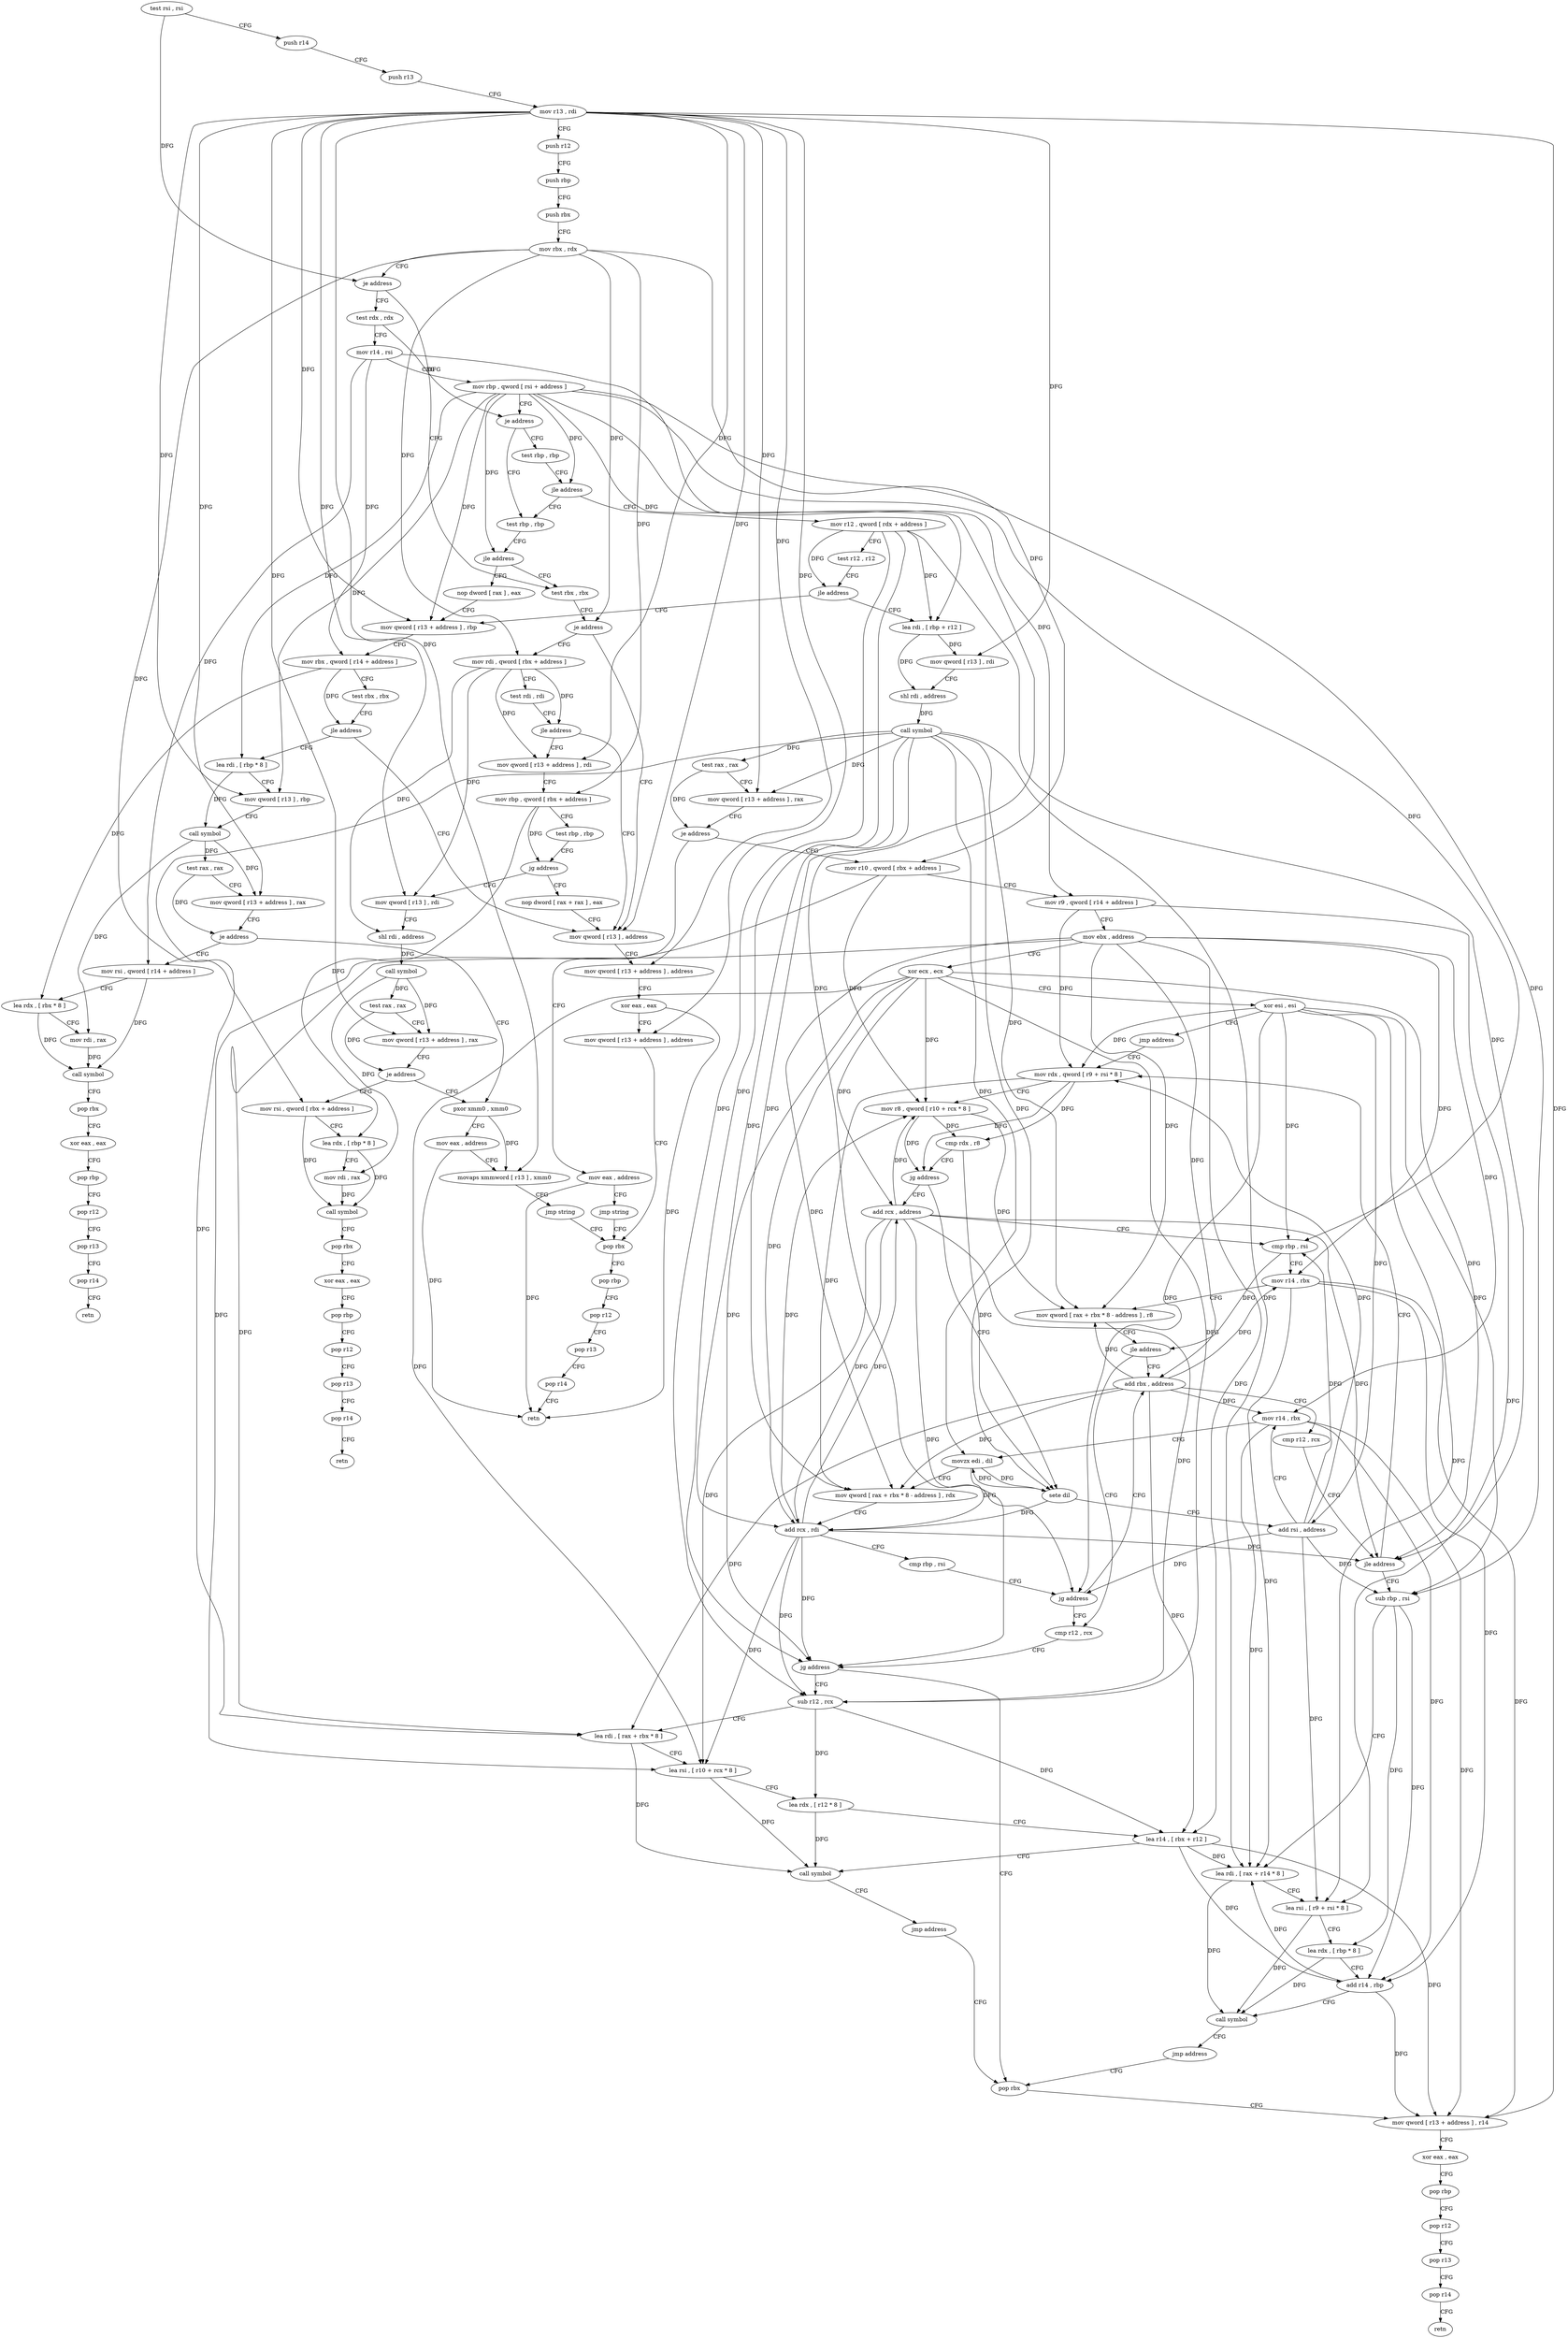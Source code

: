 digraph "func" {
"4409328" [label = "test rsi , rsi" ]
"4409331" [label = "push r14" ]
"4409333" [label = "push r13" ]
"4409335" [label = "mov r13 , rdi" ]
"4409338" [label = "push r12" ]
"4409340" [label = "push rbp" ]
"4409341" [label = "push rbx" ]
"4409342" [label = "mov rbx , rdx" ]
"4409345" [label = "je address" ]
"4409624" [label = "test rbx , rbx" ]
"4409351" [label = "test rdx , rdx" ]
"4409627" [label = "je address" ]
"4409656" [label = "mov qword [ r13 ] , address" ]
"4409629" [label = "mov rdi , qword [ rbx + address ]" ]
"4409354" [label = "mov r14 , rsi" ]
"4409357" [label = "mov rbp , qword [ rsi + address ]" ]
"4409361" [label = "je address" ]
"4409536" [label = "test rbp , rbp" ]
"4409367" [label = "test rbp , rbp" ]
"4409664" [label = "mov qword [ r13 + address ] , address" ]
"4409672" [label = "xor eax , eax" ]
"4409674" [label = "mov qword [ r13 + address ] , address" ]
"4409682" [label = "pop rbx" ]
"4409633" [label = "test rdi , rdi" ]
"4409636" [label = "jle address" ]
"4409638" [label = "mov qword [ r13 + address ] , rdi" ]
"4409539" [label = "jle address" ]
"4409541" [label = "nop dword [ rax ] , eax" ]
"4409370" [label = "jle address" ]
"4409376" [label = "mov r12 , qword [ rdx + address ]" ]
"4409642" [label = "mov rbp , qword [ rbx + address ]" ]
"4409646" [label = "test rbp , rbp" ]
"4409649" [label = "jg address" ]
"4409696" [label = "mov qword [ r13 ] , rdi" ]
"4409651" [label = "nop dword [ rax + rax ] , eax" ]
"4409544" [label = "mov qword [ r13 + address ] , rbp" ]
"4409380" [label = "test r12 , r12" ]
"4409383" [label = "jle address" ]
"4409389" [label = "lea rdi , [ rbp + r12 ]" ]
"4409700" [label = "shl rdi , address" ]
"4409704" [label = "call symbol" ]
"4409709" [label = "test rax , rax" ]
"4409712" [label = "mov qword [ r13 + address ] , rax" ]
"4409716" [label = "je address" ]
"4409832" [label = "pxor xmm0 , xmm0" ]
"4409718" [label = "mov rsi , qword [ rbx + address ]" ]
"4409557" [label = "lea rdi , [ rbp * 8 ]" ]
"4409565" [label = "mov qword [ r13 ] , rbp" ]
"4409569" [label = "call symbol" ]
"4409574" [label = "test rax , rax" ]
"4409577" [label = "mov qword [ r13 + address ] , rax" ]
"4409581" [label = "je address" ]
"4409587" [label = "mov rsi , qword [ r14 + address ]" ]
"4409548" [label = "mov rbx , qword [ r14 + address ]" ]
"4409552" [label = "test rbx , rbx" ]
"4409555" [label = "jle address" ]
"4409394" [label = "mov qword [ r13 ] , rdi" ]
"4409398" [label = "shl rdi , address" ]
"4409402" [label = "call symbol" ]
"4409407" [label = "test rax , rax" ]
"4409410" [label = "mov qword [ r13 + address ] , rax" ]
"4409414" [label = "je address" ]
"4409856" [label = "mov eax , address" ]
"4409420" [label = "mov r10 , qword [ rbx + address ]" ]
"4409836" [label = "mov eax , address" ]
"4409841" [label = "movaps xmmword [ r13 ] , xmm0" ]
"4409846" [label = "jmp string" ]
"4409722" [label = "lea rdx , [ rbp * 8 ]" ]
"4409730" [label = "mov rdi , rax" ]
"4409733" [label = "call symbol" ]
"4409738" [label = "pop rbx" ]
"4409739" [label = "xor eax , eax" ]
"4409741" [label = "pop rbp" ]
"4409742" [label = "pop r12" ]
"4409744" [label = "pop r13" ]
"4409746" [label = "pop r14" ]
"4409748" [label = "retn" ]
"4409591" [label = "lea rdx , [ rbx * 8 ]" ]
"4409599" [label = "mov rdi , rax" ]
"4409602" [label = "call symbol" ]
"4409607" [label = "pop rbx" ]
"4409608" [label = "xor eax , eax" ]
"4409610" [label = "pop rbp" ]
"4409611" [label = "pop r12" ]
"4409613" [label = "pop r13" ]
"4409615" [label = "pop r14" ]
"4409617" [label = "retn" ]
"4409861" [label = "jmp string" ]
"4409424" [label = "mov r9 , qword [ r14 + address ]" ]
"4409428" [label = "mov ebx , address" ]
"4409433" [label = "xor ecx , ecx" ]
"4409435" [label = "xor esi , esi" ]
"4409437" [label = "jmp address" ]
"4409470" [label = "mov rdx , qword [ r9 + rsi * 8 ]" ]
"4409683" [label = "pop rbp" ]
"4409684" [label = "pop r12" ]
"4409686" [label = "pop r13" ]
"4409688" [label = "pop r14" ]
"4409690" [label = "retn" ]
"4409474" [label = "mov r8 , qword [ r10 + rcx * 8 ]" ]
"4409478" [label = "cmp rdx , r8" ]
"4409481" [label = "jg address" ]
"4409440" [label = "add rcx , address" ]
"4409483" [label = "sete dil" ]
"4409444" [label = "cmp rbp , rsi" ]
"4409447" [label = "mov r14 , rbx" ]
"4409450" [label = "mov qword [ rax + rbx * 8 - address ] , r8" ]
"4409455" [label = "jle address" ]
"4409511" [label = "cmp r12 , rcx" ]
"4409457" [label = "add rbx , address" ]
"4409487" [label = "add rsi , address" ]
"4409491" [label = "mov r14 , rbx" ]
"4409494" [label = "movzx edi , dil" ]
"4409498" [label = "mov qword [ rax + rbx * 8 - address ] , rdx" ]
"4409503" [label = "add rcx , rdi" ]
"4409506" [label = "cmp rbp , rsi" ]
"4409509" [label = "jg address" ]
"4409514" [label = "jg address" ]
"4409792" [label = "sub r12 , rcx" ]
"4409520" [label = "pop rbx" ]
"4409461" [label = "cmp r12 , rcx" ]
"4409464" [label = "jle address" ]
"4409752" [label = "sub rbp , rsi" ]
"4409795" [label = "lea rdi , [ rax + rbx * 8 ]" ]
"4409799" [label = "lea rsi , [ r10 + rcx * 8 ]" ]
"4409803" [label = "lea rdx , [ r12 * 8 ]" ]
"4409811" [label = "lea r14 , [ rbx + r12 ]" ]
"4409815" [label = "call symbol" ]
"4409820" [label = "jmp address" ]
"4409521" [label = "mov qword [ r13 + address ] , r14" ]
"4409525" [label = "xor eax , eax" ]
"4409527" [label = "pop rbp" ]
"4409528" [label = "pop r12" ]
"4409530" [label = "pop r13" ]
"4409532" [label = "pop r14" ]
"4409534" [label = "retn" ]
"4409755" [label = "lea rdi , [ rax + r14 * 8 ]" ]
"4409759" [label = "lea rsi , [ r9 + rsi * 8 ]" ]
"4409763" [label = "lea rdx , [ rbp * 8 ]" ]
"4409771" [label = "add r14 , rbp" ]
"4409774" [label = "call symbol" ]
"4409779" [label = "jmp address" ]
"4409328" -> "4409331" [ label = "CFG" ]
"4409328" -> "4409345" [ label = "DFG" ]
"4409331" -> "4409333" [ label = "CFG" ]
"4409333" -> "4409335" [ label = "CFG" ]
"4409335" -> "4409338" [ label = "CFG" ]
"4409335" -> "4409656" [ label = "DFG" ]
"4409335" -> "4409664" [ label = "DFG" ]
"4409335" -> "4409674" [ label = "DFG" ]
"4409335" -> "4409638" [ label = "DFG" ]
"4409335" -> "4409696" [ label = "DFG" ]
"4409335" -> "4409712" [ label = "DFG" ]
"4409335" -> "4409544" [ label = "DFG" ]
"4409335" -> "4409394" [ label = "DFG" ]
"4409335" -> "4409410" [ label = "DFG" ]
"4409335" -> "4409841" [ label = "DFG" ]
"4409335" -> "4409565" [ label = "DFG" ]
"4409335" -> "4409577" [ label = "DFG" ]
"4409335" -> "4409521" [ label = "DFG" ]
"4409338" -> "4409340" [ label = "CFG" ]
"4409340" -> "4409341" [ label = "CFG" ]
"4409341" -> "4409342" [ label = "CFG" ]
"4409342" -> "4409345" [ label = "CFG" ]
"4409342" -> "4409627" [ label = "DFG" ]
"4409342" -> "4409629" [ label = "DFG" ]
"4409342" -> "4409642" [ label = "DFG" ]
"4409342" -> "4409718" [ label = "DFG" ]
"4409342" -> "4409420" [ label = "DFG" ]
"4409345" -> "4409624" [ label = "CFG" ]
"4409345" -> "4409351" [ label = "CFG" ]
"4409624" -> "4409627" [ label = "CFG" ]
"4409351" -> "4409354" [ label = "CFG" ]
"4409351" -> "4409361" [ label = "DFG" ]
"4409627" -> "4409656" [ label = "CFG" ]
"4409627" -> "4409629" [ label = "CFG" ]
"4409656" -> "4409664" [ label = "CFG" ]
"4409629" -> "4409633" [ label = "CFG" ]
"4409629" -> "4409636" [ label = "DFG" ]
"4409629" -> "4409638" [ label = "DFG" ]
"4409629" -> "4409696" [ label = "DFG" ]
"4409629" -> "4409700" [ label = "DFG" ]
"4409354" -> "4409357" [ label = "CFG" ]
"4409354" -> "4409548" [ label = "DFG" ]
"4409354" -> "4409424" [ label = "DFG" ]
"4409354" -> "4409587" [ label = "DFG" ]
"4409357" -> "4409361" [ label = "CFG" ]
"4409357" -> "4409539" [ label = "DFG" ]
"4409357" -> "4409370" [ label = "DFG" ]
"4409357" -> "4409544" [ label = "DFG" ]
"4409357" -> "4409389" [ label = "DFG" ]
"4409357" -> "4409557" [ label = "DFG" ]
"4409357" -> "4409565" [ label = "DFG" ]
"4409357" -> "4409444" [ label = "DFG" ]
"4409357" -> "4409509" [ label = "DFG" ]
"4409357" -> "4409752" [ label = "DFG" ]
"4409361" -> "4409536" [ label = "CFG" ]
"4409361" -> "4409367" [ label = "CFG" ]
"4409536" -> "4409539" [ label = "CFG" ]
"4409367" -> "4409370" [ label = "CFG" ]
"4409664" -> "4409672" [ label = "CFG" ]
"4409672" -> "4409674" [ label = "CFG" ]
"4409672" -> "4409690" [ label = "DFG" ]
"4409674" -> "4409682" [ label = "CFG" ]
"4409682" -> "4409683" [ label = "CFG" ]
"4409633" -> "4409636" [ label = "CFG" ]
"4409636" -> "4409656" [ label = "CFG" ]
"4409636" -> "4409638" [ label = "CFG" ]
"4409638" -> "4409642" [ label = "CFG" ]
"4409539" -> "4409624" [ label = "CFG" ]
"4409539" -> "4409541" [ label = "CFG" ]
"4409541" -> "4409544" [ label = "CFG" ]
"4409370" -> "4409536" [ label = "CFG" ]
"4409370" -> "4409376" [ label = "CFG" ]
"4409376" -> "4409380" [ label = "CFG" ]
"4409376" -> "4409383" [ label = "DFG" ]
"4409376" -> "4409389" [ label = "DFG" ]
"4409376" -> "4409514" [ label = "DFG" ]
"4409376" -> "4409464" [ label = "DFG" ]
"4409376" -> "4409792" [ label = "DFG" ]
"4409642" -> "4409646" [ label = "CFG" ]
"4409642" -> "4409649" [ label = "DFG" ]
"4409642" -> "4409722" [ label = "DFG" ]
"4409646" -> "4409649" [ label = "CFG" ]
"4409649" -> "4409696" [ label = "CFG" ]
"4409649" -> "4409651" [ label = "CFG" ]
"4409696" -> "4409700" [ label = "CFG" ]
"4409651" -> "4409656" [ label = "CFG" ]
"4409544" -> "4409548" [ label = "CFG" ]
"4409380" -> "4409383" [ label = "CFG" ]
"4409383" -> "4409544" [ label = "CFG" ]
"4409383" -> "4409389" [ label = "CFG" ]
"4409389" -> "4409394" [ label = "DFG" ]
"4409389" -> "4409398" [ label = "DFG" ]
"4409700" -> "4409704" [ label = "DFG" ]
"4409704" -> "4409709" [ label = "DFG" ]
"4409704" -> "4409712" [ label = "DFG" ]
"4409704" -> "4409730" [ label = "DFG" ]
"4409709" -> "4409712" [ label = "CFG" ]
"4409709" -> "4409716" [ label = "DFG" ]
"4409712" -> "4409716" [ label = "CFG" ]
"4409716" -> "4409832" [ label = "CFG" ]
"4409716" -> "4409718" [ label = "CFG" ]
"4409832" -> "4409836" [ label = "CFG" ]
"4409832" -> "4409841" [ label = "DFG" ]
"4409718" -> "4409722" [ label = "CFG" ]
"4409718" -> "4409733" [ label = "DFG" ]
"4409557" -> "4409565" [ label = "CFG" ]
"4409557" -> "4409569" [ label = "DFG" ]
"4409565" -> "4409569" [ label = "CFG" ]
"4409569" -> "4409574" [ label = "DFG" ]
"4409569" -> "4409577" [ label = "DFG" ]
"4409569" -> "4409599" [ label = "DFG" ]
"4409574" -> "4409577" [ label = "CFG" ]
"4409574" -> "4409581" [ label = "DFG" ]
"4409577" -> "4409581" [ label = "CFG" ]
"4409581" -> "4409832" [ label = "CFG" ]
"4409581" -> "4409587" [ label = "CFG" ]
"4409587" -> "4409591" [ label = "CFG" ]
"4409587" -> "4409602" [ label = "DFG" ]
"4409548" -> "4409552" [ label = "CFG" ]
"4409548" -> "4409555" [ label = "DFG" ]
"4409548" -> "4409591" [ label = "DFG" ]
"4409552" -> "4409555" [ label = "CFG" ]
"4409555" -> "4409656" [ label = "CFG" ]
"4409555" -> "4409557" [ label = "CFG" ]
"4409394" -> "4409398" [ label = "CFG" ]
"4409398" -> "4409402" [ label = "DFG" ]
"4409402" -> "4409407" [ label = "DFG" ]
"4409402" -> "4409410" [ label = "DFG" ]
"4409402" -> "4409450" [ label = "DFG" ]
"4409402" -> "4409498" [ label = "DFG" ]
"4409402" -> "4409795" [ label = "DFG" ]
"4409402" -> "4409755" [ label = "DFG" ]
"4409402" -> "4409483" [ label = "DFG" ]
"4409402" -> "4409494" [ label = "DFG" ]
"4409402" -> "4409503" [ label = "DFG" ]
"4409407" -> "4409410" [ label = "CFG" ]
"4409407" -> "4409414" [ label = "DFG" ]
"4409410" -> "4409414" [ label = "CFG" ]
"4409414" -> "4409856" [ label = "CFG" ]
"4409414" -> "4409420" [ label = "CFG" ]
"4409856" -> "4409861" [ label = "CFG" ]
"4409856" -> "4409690" [ label = "DFG" ]
"4409420" -> "4409424" [ label = "CFG" ]
"4409420" -> "4409474" [ label = "DFG" ]
"4409420" -> "4409799" [ label = "DFG" ]
"4409836" -> "4409841" [ label = "CFG" ]
"4409836" -> "4409690" [ label = "DFG" ]
"4409841" -> "4409846" [ label = "CFG" ]
"4409846" -> "4409682" [ label = "CFG" ]
"4409722" -> "4409730" [ label = "CFG" ]
"4409722" -> "4409733" [ label = "DFG" ]
"4409730" -> "4409733" [ label = "DFG" ]
"4409733" -> "4409738" [ label = "CFG" ]
"4409738" -> "4409739" [ label = "CFG" ]
"4409739" -> "4409741" [ label = "CFG" ]
"4409741" -> "4409742" [ label = "CFG" ]
"4409742" -> "4409744" [ label = "CFG" ]
"4409744" -> "4409746" [ label = "CFG" ]
"4409746" -> "4409748" [ label = "CFG" ]
"4409591" -> "4409599" [ label = "CFG" ]
"4409591" -> "4409602" [ label = "DFG" ]
"4409599" -> "4409602" [ label = "DFG" ]
"4409602" -> "4409607" [ label = "CFG" ]
"4409607" -> "4409608" [ label = "CFG" ]
"4409608" -> "4409610" [ label = "CFG" ]
"4409610" -> "4409611" [ label = "CFG" ]
"4409611" -> "4409613" [ label = "CFG" ]
"4409613" -> "4409615" [ label = "CFG" ]
"4409615" -> "4409617" [ label = "CFG" ]
"4409861" -> "4409682" [ label = "CFG" ]
"4409424" -> "4409428" [ label = "CFG" ]
"4409424" -> "4409470" [ label = "DFG" ]
"4409424" -> "4409759" [ label = "DFG" ]
"4409428" -> "4409433" [ label = "CFG" ]
"4409428" -> "4409447" [ label = "DFG" ]
"4409428" -> "4409450" [ label = "DFG" ]
"4409428" -> "4409491" [ label = "DFG" ]
"4409428" -> "4409498" [ label = "DFG" ]
"4409428" -> "4409457" [ label = "DFG" ]
"4409428" -> "4409795" [ label = "DFG" ]
"4409428" -> "4409811" [ label = "DFG" ]
"4409433" -> "4409435" [ label = "CFG" ]
"4409433" -> "4409474" [ label = "DFG" ]
"4409433" -> "4409440" [ label = "DFG" ]
"4409433" -> "4409503" [ label = "DFG" ]
"4409433" -> "4409514" [ label = "DFG" ]
"4409433" -> "4409464" [ label = "DFG" ]
"4409433" -> "4409792" [ label = "DFG" ]
"4409433" -> "4409799" [ label = "DFG" ]
"4409435" -> "4409437" [ label = "CFG" ]
"4409435" -> "4409470" [ label = "DFG" ]
"4409435" -> "4409444" [ label = "DFG" ]
"4409435" -> "4409487" [ label = "DFG" ]
"4409435" -> "4409509" [ label = "DFG" ]
"4409435" -> "4409752" [ label = "DFG" ]
"4409435" -> "4409759" [ label = "DFG" ]
"4409437" -> "4409470" [ label = "CFG" ]
"4409470" -> "4409474" [ label = "CFG" ]
"4409470" -> "4409478" [ label = "DFG" ]
"4409470" -> "4409481" [ label = "DFG" ]
"4409470" -> "4409498" [ label = "DFG" ]
"4409683" -> "4409684" [ label = "CFG" ]
"4409684" -> "4409686" [ label = "CFG" ]
"4409686" -> "4409688" [ label = "CFG" ]
"4409688" -> "4409690" [ label = "CFG" ]
"4409474" -> "4409478" [ label = "DFG" ]
"4409474" -> "4409481" [ label = "DFG" ]
"4409474" -> "4409450" [ label = "DFG" ]
"4409478" -> "4409481" [ label = "CFG" ]
"4409478" -> "4409483" [ label = "DFG" ]
"4409481" -> "4409440" [ label = "CFG" ]
"4409481" -> "4409483" [ label = "CFG" ]
"4409440" -> "4409444" [ label = "CFG" ]
"4409440" -> "4409474" [ label = "DFG" ]
"4409440" -> "4409503" [ label = "DFG" ]
"4409440" -> "4409514" [ label = "DFG" ]
"4409440" -> "4409464" [ label = "DFG" ]
"4409440" -> "4409792" [ label = "DFG" ]
"4409440" -> "4409799" [ label = "DFG" ]
"4409483" -> "4409487" [ label = "CFG" ]
"4409483" -> "4409494" [ label = "DFG" ]
"4409483" -> "4409503" [ label = "DFG" ]
"4409444" -> "4409447" [ label = "CFG" ]
"4409444" -> "4409455" [ label = "DFG" ]
"4409447" -> "4409450" [ label = "CFG" ]
"4409447" -> "4409521" [ label = "DFG" ]
"4409447" -> "4409755" [ label = "DFG" ]
"4409447" -> "4409771" [ label = "DFG" ]
"4409450" -> "4409455" [ label = "CFG" ]
"4409455" -> "4409511" [ label = "CFG" ]
"4409455" -> "4409457" [ label = "CFG" ]
"4409511" -> "4409514" [ label = "CFG" ]
"4409457" -> "4409461" [ label = "CFG" ]
"4409457" -> "4409447" [ label = "DFG" ]
"4409457" -> "4409491" [ label = "DFG" ]
"4409457" -> "4409450" [ label = "DFG" ]
"4409457" -> "4409498" [ label = "DFG" ]
"4409457" -> "4409795" [ label = "DFG" ]
"4409457" -> "4409811" [ label = "DFG" ]
"4409487" -> "4409491" [ label = "CFG" ]
"4409487" -> "4409470" [ label = "DFG" ]
"4409487" -> "4409444" [ label = "DFG" ]
"4409487" -> "4409509" [ label = "DFG" ]
"4409487" -> "4409752" [ label = "DFG" ]
"4409487" -> "4409759" [ label = "DFG" ]
"4409491" -> "4409494" [ label = "CFG" ]
"4409491" -> "4409521" [ label = "DFG" ]
"4409491" -> "4409755" [ label = "DFG" ]
"4409491" -> "4409771" [ label = "DFG" ]
"4409494" -> "4409498" [ label = "CFG" ]
"4409494" -> "4409483" [ label = "DFG" ]
"4409494" -> "4409503" [ label = "DFG" ]
"4409498" -> "4409503" [ label = "CFG" ]
"4409503" -> "4409506" [ label = "CFG" ]
"4409503" -> "4409474" [ label = "DFG" ]
"4409503" -> "4409440" [ label = "DFG" ]
"4409503" -> "4409514" [ label = "DFG" ]
"4409503" -> "4409464" [ label = "DFG" ]
"4409503" -> "4409792" [ label = "DFG" ]
"4409503" -> "4409799" [ label = "DFG" ]
"4409506" -> "4409509" [ label = "CFG" ]
"4409509" -> "4409457" [ label = "CFG" ]
"4409509" -> "4409511" [ label = "CFG" ]
"4409514" -> "4409792" [ label = "CFG" ]
"4409514" -> "4409520" [ label = "CFG" ]
"4409792" -> "4409795" [ label = "CFG" ]
"4409792" -> "4409803" [ label = "DFG" ]
"4409792" -> "4409811" [ label = "DFG" ]
"4409520" -> "4409521" [ label = "CFG" ]
"4409461" -> "4409464" [ label = "CFG" ]
"4409464" -> "4409752" [ label = "CFG" ]
"4409464" -> "4409470" [ label = "CFG" ]
"4409752" -> "4409755" [ label = "CFG" ]
"4409752" -> "4409763" [ label = "DFG" ]
"4409752" -> "4409771" [ label = "DFG" ]
"4409795" -> "4409799" [ label = "CFG" ]
"4409795" -> "4409815" [ label = "DFG" ]
"4409799" -> "4409803" [ label = "CFG" ]
"4409799" -> "4409815" [ label = "DFG" ]
"4409803" -> "4409811" [ label = "CFG" ]
"4409803" -> "4409815" [ label = "DFG" ]
"4409811" -> "4409815" [ label = "CFG" ]
"4409811" -> "4409521" [ label = "DFG" ]
"4409811" -> "4409755" [ label = "DFG" ]
"4409811" -> "4409771" [ label = "DFG" ]
"4409815" -> "4409820" [ label = "CFG" ]
"4409820" -> "4409520" [ label = "CFG" ]
"4409521" -> "4409525" [ label = "CFG" ]
"4409525" -> "4409527" [ label = "CFG" ]
"4409527" -> "4409528" [ label = "CFG" ]
"4409528" -> "4409530" [ label = "CFG" ]
"4409530" -> "4409532" [ label = "CFG" ]
"4409532" -> "4409534" [ label = "CFG" ]
"4409755" -> "4409759" [ label = "CFG" ]
"4409755" -> "4409774" [ label = "DFG" ]
"4409759" -> "4409763" [ label = "CFG" ]
"4409759" -> "4409774" [ label = "DFG" ]
"4409763" -> "4409771" [ label = "CFG" ]
"4409763" -> "4409774" [ label = "DFG" ]
"4409771" -> "4409774" [ label = "CFG" ]
"4409771" -> "4409521" [ label = "DFG" ]
"4409771" -> "4409755" [ label = "DFG" ]
"4409774" -> "4409779" [ label = "CFG" ]
"4409779" -> "4409520" [ label = "CFG" ]
}
